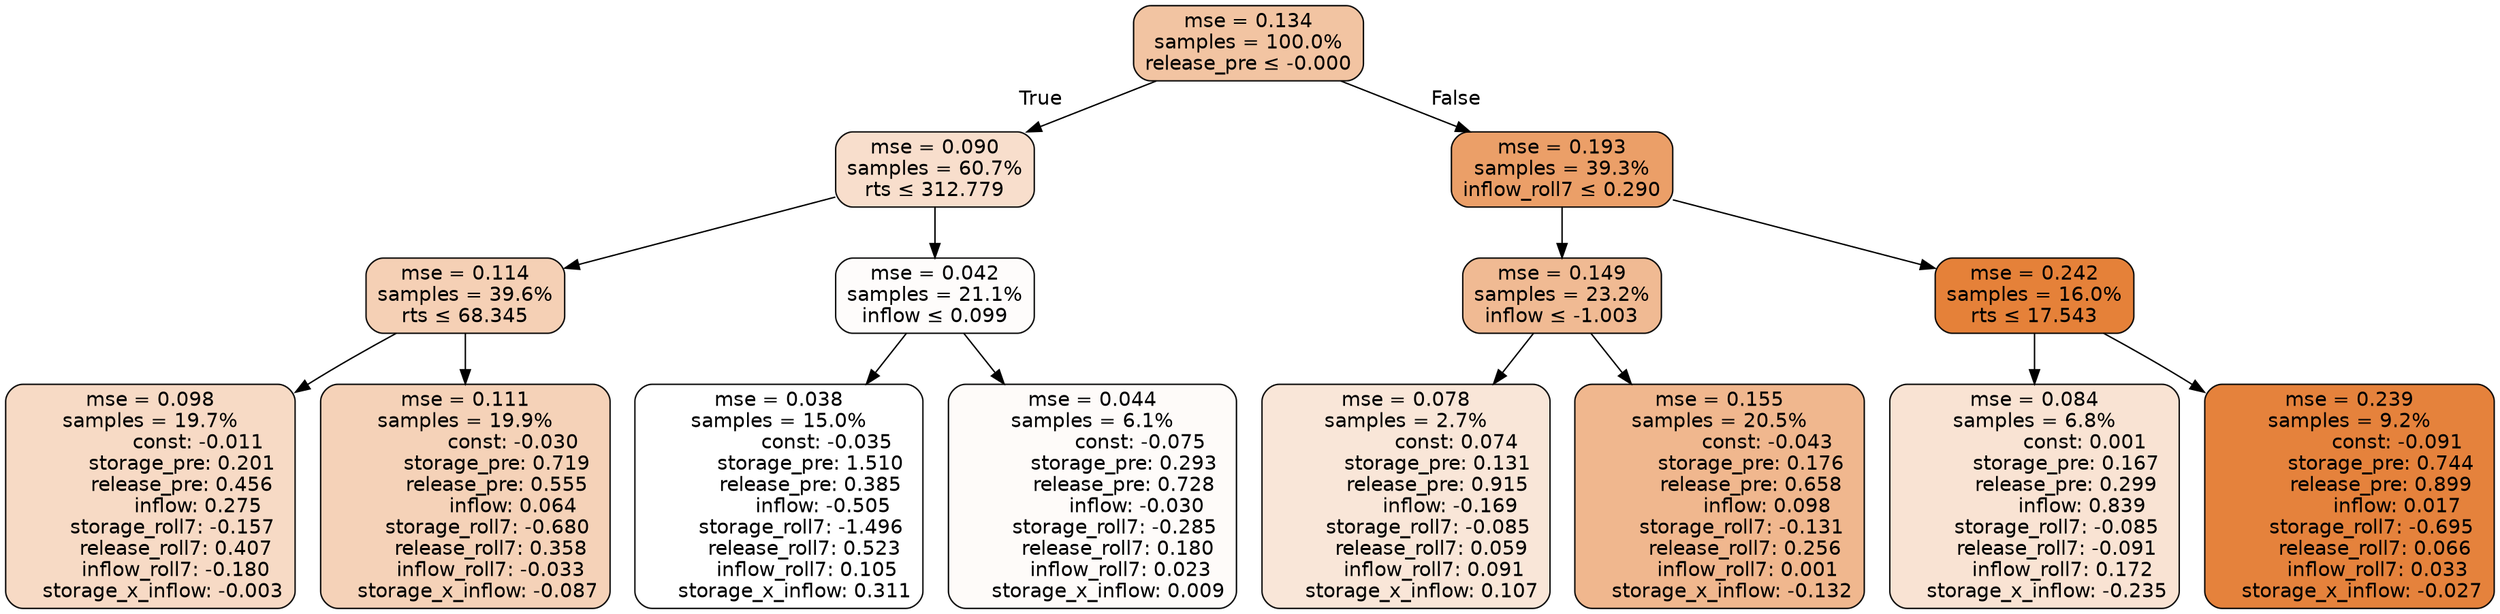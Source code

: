 digraph tree {
bgcolor="transparent"
node [shape=rectangle, style="filled, rounded", color="black", fontname=helvetica] ;
edge [fontname=helvetica] ;
	"0" [label="mse = 0.134
samples = 100.0%
release_pre &le; -0.000", fillcolor="#f2c4a2"]
	"1" [label="mse = 0.090
samples = 60.7%
rts &le; 312.779", fillcolor="#f8decc"]
	"2" [label="mse = 0.114
samples = 39.6%
rts &le; 68.345", fillcolor="#f5d0b5"]
	"3" [label="mse = 0.098
samples = 19.7%
               const: -0.011
          storage_pre: 0.201
          release_pre: 0.456
               inflow: 0.275
       storage_roll7: -0.157
        release_roll7: 0.407
        inflow_roll7: -0.180
    storage_x_inflow: -0.003", fillcolor="#f7dac5"]
	"4" [label="mse = 0.111
samples = 19.9%
               const: -0.030
          storage_pre: 0.719
          release_pre: 0.555
               inflow: 0.064
       storage_roll7: -0.680
        release_roll7: 0.358
        inflow_roll7: -0.033
    storage_x_inflow: -0.087", fillcolor="#f5d2b8"]
	"5" [label="mse = 0.042
samples = 21.1%
inflow &le; 0.099", fillcolor="#fefcfb"]
	"6" [label="mse = 0.038
samples = 15.0%
               const: -0.035
          storage_pre: 1.510
          release_pre: 0.385
              inflow: -0.505
       storage_roll7: -1.496
        release_roll7: 0.523
         inflow_roll7: 0.105
     storage_x_inflow: 0.311", fillcolor="#ffffff"]
	"7" [label="mse = 0.044
samples = 6.1%
               const: -0.075
          storage_pre: 0.293
          release_pre: 0.728
              inflow: -0.030
       storage_roll7: -0.285
        release_roll7: 0.180
         inflow_roll7: 0.023
     storage_x_inflow: 0.009", fillcolor="#fefbf9"]
	"8" [label="mse = 0.193
samples = 39.3%
inflow_roll7 &le; 0.290", fillcolor="#eb9f68"]
	"9" [label="mse = 0.149
samples = 23.2%
inflow &le; -1.003", fillcolor="#f0ba93"]
	"10" [label="mse = 0.078
samples = 2.7%
                const: 0.074
          storage_pre: 0.131
          release_pre: 0.915
              inflow: -0.169
       storage_roll7: -0.085
        release_roll7: 0.059
         inflow_roll7: 0.091
     storage_x_inflow: 0.107", fillcolor="#f9e6d8"]
	"11" [label="mse = 0.155
samples = 20.5%
               const: -0.043
          storage_pre: 0.176
          release_pre: 0.658
               inflow: 0.098
       storage_roll7: -0.131
        release_roll7: 0.256
         inflow_roll7: 0.001
    storage_x_inflow: -0.132", fillcolor="#f0b78e"]
	"12" [label="mse = 0.242
samples = 16.0%
rts &le; 17.543", fillcolor="#e58139"]
	"13" [label="mse = 0.084
samples = 6.8%
                const: 0.001
          storage_pre: 0.167
          release_pre: 0.299
               inflow: 0.839
       storage_roll7: -0.085
       release_roll7: -0.091
         inflow_roll7: 0.172
    storage_x_inflow: -0.235", fillcolor="#f9e3d3"]
	"14" [label="mse = 0.239
samples = 9.2%
               const: -0.091
          storage_pre: 0.744
          release_pre: 0.899
               inflow: 0.017
       storage_roll7: -0.695
        release_roll7: 0.066
         inflow_roll7: 0.033
    storage_x_inflow: -0.027", fillcolor="#e5823c"]

	"0" -> "1" [labeldistance=2.5, labelangle=45, headlabel="True"]
	"1" -> "2"
	"2" -> "3"
	"2" -> "4"
	"1" -> "5"
	"5" -> "6"
	"5" -> "7"
	"0" -> "8" [labeldistance=2.5, labelangle=-45, headlabel="False"]
	"8" -> "9"
	"9" -> "10"
	"9" -> "11"
	"8" -> "12"
	"12" -> "13"
	"12" -> "14"
}